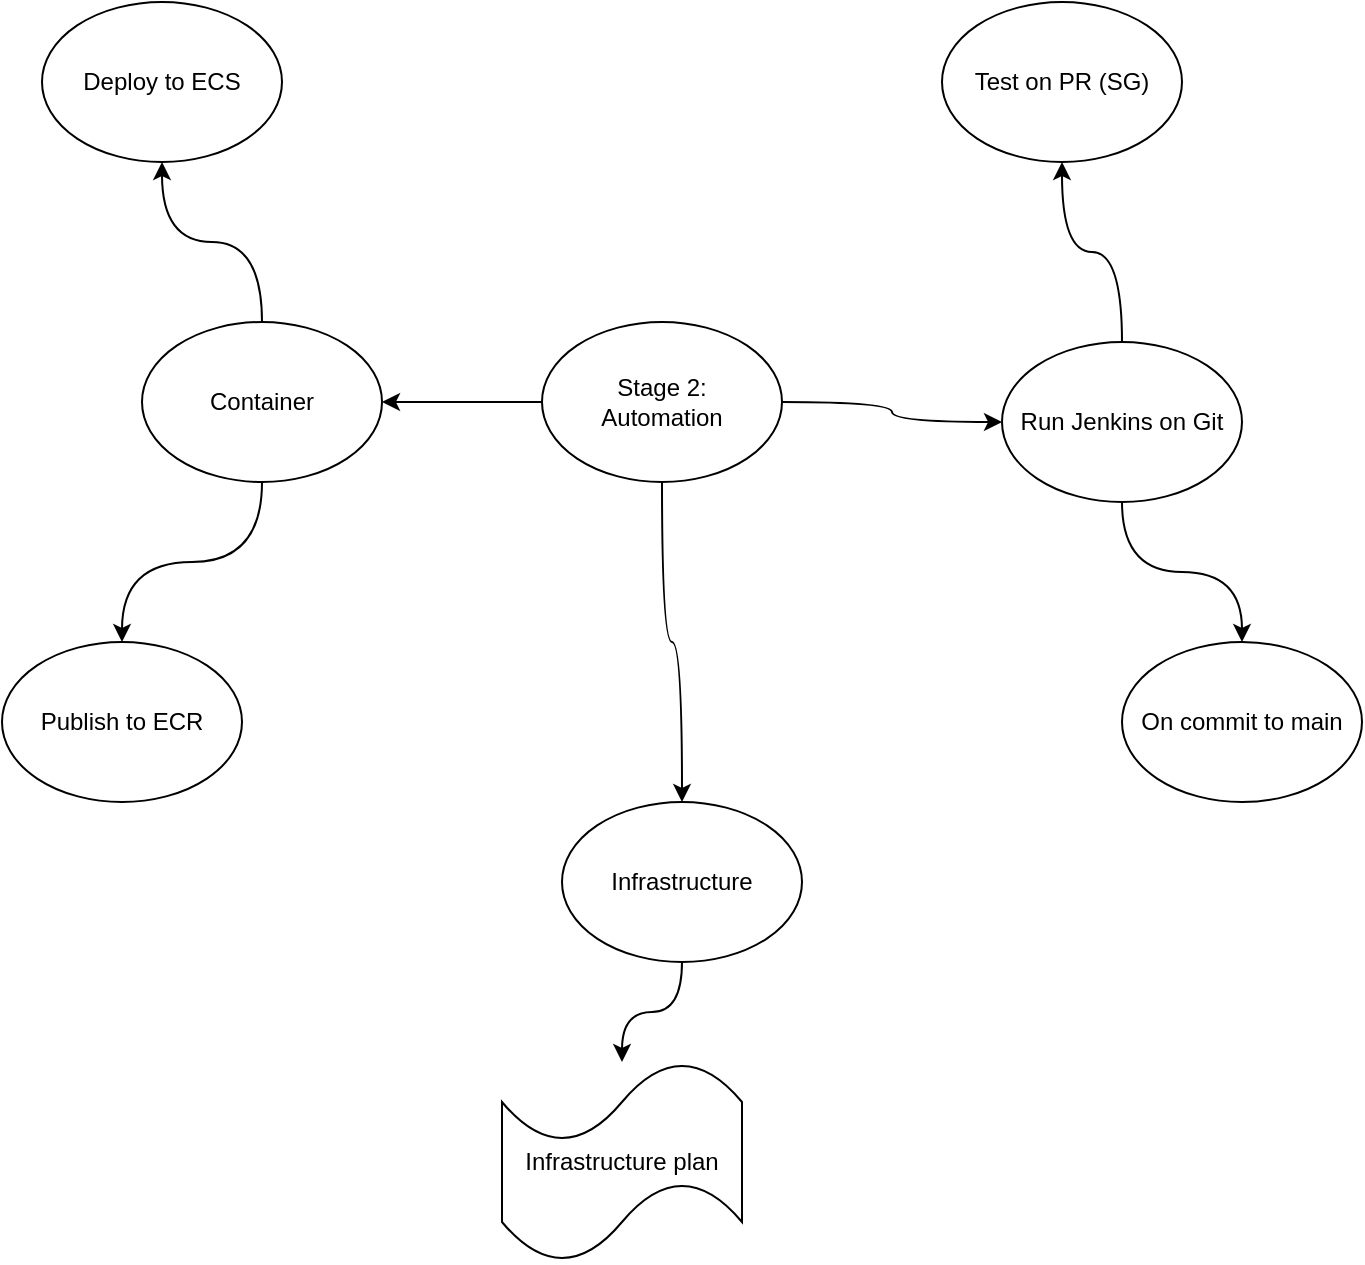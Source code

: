 <mxfile version="13.9.2" type="github">
  <diagram id="Qp6c4uOwtNMaz_Fcxizk" name="Page-1">
    <mxGraphModel dx="1426" dy="826" grid="1" gridSize="10" guides="1" tooltips="1" connect="1" arrows="1" fold="1" page="1" pageScale="1" pageWidth="827" pageHeight="1169" math="0" shadow="0">
      <root>
        <mxCell id="0" />
        <mxCell id="1" parent="0" />
        <mxCell id="AyS_KU7_ljDKhC2KKYOm-3" value="" style="edgeStyle=orthogonalEdgeStyle;orthogonalLoop=1;jettySize=auto;html=1;curved=1;" edge="1" parent="1" source="AyS_KU7_ljDKhC2KKYOm-1" target="AyS_KU7_ljDKhC2KKYOm-2">
          <mxGeometry relative="1" as="geometry" />
        </mxCell>
        <mxCell id="AyS_KU7_ljDKhC2KKYOm-9" value="" style="edgeStyle=orthogonalEdgeStyle;curved=1;orthogonalLoop=1;jettySize=auto;html=1;" edge="1" parent="1" source="AyS_KU7_ljDKhC2KKYOm-1" target="AyS_KU7_ljDKhC2KKYOm-8">
          <mxGeometry relative="1" as="geometry" />
        </mxCell>
        <mxCell id="AyS_KU7_ljDKhC2KKYOm-13" value="" style="edgeStyle=orthogonalEdgeStyle;curved=1;orthogonalLoop=1;jettySize=auto;html=1;" edge="1" parent="1" source="AyS_KU7_ljDKhC2KKYOm-1" target="AyS_KU7_ljDKhC2KKYOm-12">
          <mxGeometry relative="1" as="geometry" />
        </mxCell>
        <mxCell id="AyS_KU7_ljDKhC2KKYOm-1" value="Stage 2:&lt;br&gt;Automation" style="ellipse;whiteSpace=wrap;html=1;" vertex="1" parent="1">
          <mxGeometry x="360" y="360" width="120" height="80" as="geometry" />
        </mxCell>
        <mxCell id="AyS_KU7_ljDKhC2KKYOm-5" value="" style="edgeStyle=orthogonalEdgeStyle;orthogonalLoop=1;jettySize=auto;html=1;curved=1;" edge="1" parent="1" source="AyS_KU7_ljDKhC2KKYOm-2" target="AyS_KU7_ljDKhC2KKYOm-4">
          <mxGeometry relative="1" as="geometry" />
        </mxCell>
        <mxCell id="AyS_KU7_ljDKhC2KKYOm-7" value="" style="edgeStyle=orthogonalEdgeStyle;orthogonalLoop=1;jettySize=auto;html=1;curved=1;" edge="1" parent="1" source="AyS_KU7_ljDKhC2KKYOm-2" target="AyS_KU7_ljDKhC2KKYOm-6">
          <mxGeometry relative="1" as="geometry" />
        </mxCell>
        <mxCell id="AyS_KU7_ljDKhC2KKYOm-2" value="Run Jenkins on Git" style="ellipse;whiteSpace=wrap;html=1;" vertex="1" parent="1">
          <mxGeometry x="590" y="370" width="120" height="80" as="geometry" />
        </mxCell>
        <mxCell id="AyS_KU7_ljDKhC2KKYOm-4" value="On commit to main" style="ellipse;whiteSpace=wrap;html=1;" vertex="1" parent="1">
          <mxGeometry x="650" y="520" width="120" height="80" as="geometry" />
        </mxCell>
        <mxCell id="AyS_KU7_ljDKhC2KKYOm-6" value="Test on PR (SG)" style="ellipse;whiteSpace=wrap;html=1;" vertex="1" parent="1">
          <mxGeometry x="560" y="200" width="120" height="80" as="geometry" />
        </mxCell>
        <mxCell id="AyS_KU7_ljDKhC2KKYOm-11" value="" style="edgeStyle=orthogonalEdgeStyle;curved=1;orthogonalLoop=1;jettySize=auto;html=1;" edge="1" parent="1" source="AyS_KU7_ljDKhC2KKYOm-8" target="AyS_KU7_ljDKhC2KKYOm-10">
          <mxGeometry relative="1" as="geometry" />
        </mxCell>
        <mxCell id="AyS_KU7_ljDKhC2KKYOm-15" value="" style="edgeStyle=orthogonalEdgeStyle;curved=1;orthogonalLoop=1;jettySize=auto;html=1;" edge="1" parent="1" source="AyS_KU7_ljDKhC2KKYOm-8" target="AyS_KU7_ljDKhC2KKYOm-14">
          <mxGeometry relative="1" as="geometry" />
        </mxCell>
        <mxCell id="AyS_KU7_ljDKhC2KKYOm-8" value="Container" style="ellipse;whiteSpace=wrap;html=1;" vertex="1" parent="1">
          <mxGeometry x="160" y="360" width="120" height="80" as="geometry" />
        </mxCell>
        <mxCell id="AyS_KU7_ljDKhC2KKYOm-10" value="Publish to ECR" style="ellipse;whiteSpace=wrap;html=1;" vertex="1" parent="1">
          <mxGeometry x="90" y="520" width="120" height="80" as="geometry" />
        </mxCell>
        <mxCell id="AyS_KU7_ljDKhC2KKYOm-17" value="" style="edgeStyle=orthogonalEdgeStyle;curved=1;orthogonalLoop=1;jettySize=auto;html=1;" edge="1" parent="1" source="AyS_KU7_ljDKhC2KKYOm-12" target="AyS_KU7_ljDKhC2KKYOm-16">
          <mxGeometry relative="1" as="geometry" />
        </mxCell>
        <mxCell id="AyS_KU7_ljDKhC2KKYOm-12" value="Infrastructure" style="ellipse;whiteSpace=wrap;html=1;" vertex="1" parent="1">
          <mxGeometry x="370" y="600" width="120" height="80" as="geometry" />
        </mxCell>
        <mxCell id="AyS_KU7_ljDKhC2KKYOm-14" value="Deploy to ECS" style="ellipse;whiteSpace=wrap;html=1;" vertex="1" parent="1">
          <mxGeometry x="110" y="200" width="120" height="80" as="geometry" />
        </mxCell>
        <mxCell id="AyS_KU7_ljDKhC2KKYOm-16" value="Infrastructure plan" style="shape=tape;whiteSpace=wrap;html=1;" vertex="1" parent="1">
          <mxGeometry x="340" y="730" width="120" height="100" as="geometry" />
        </mxCell>
      </root>
    </mxGraphModel>
  </diagram>
</mxfile>
